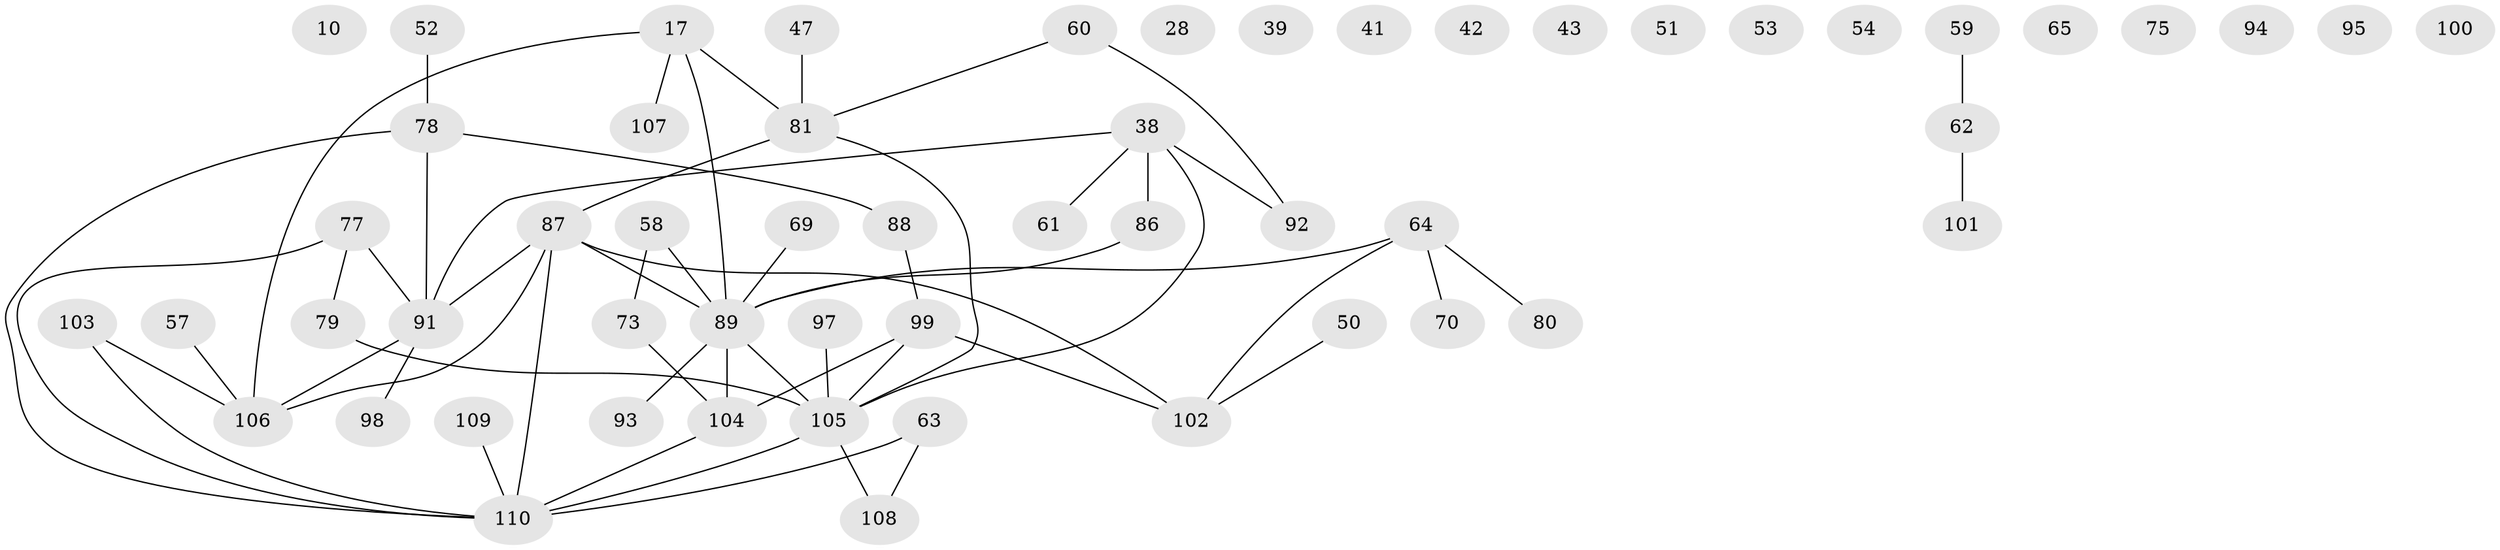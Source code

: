 // original degree distribution, {4: 0.17272727272727273, 2: 0.2545454545454545, 1: 0.20909090909090908, 3: 0.19090909090909092, 0: 0.11818181818181818, 6: 0.01818181818181818, 5: 0.03636363636363636}
// Generated by graph-tools (version 1.1) at 2025/40/03/09/25 04:40:42]
// undirected, 55 vertices, 58 edges
graph export_dot {
graph [start="1"]
  node [color=gray90,style=filled];
  10;
  17;
  28;
  38 [super="+11"];
  39;
  41 [super="+3"];
  42;
  43;
  47;
  50;
  51;
  52;
  53;
  54;
  57;
  58;
  59;
  60;
  61;
  62;
  63;
  64;
  65;
  69;
  70;
  73;
  75;
  77;
  78 [super="+2+71+34"];
  79;
  80;
  81 [super="+12+4+15"];
  86 [super="+29"];
  87 [super="+1+72"];
  88;
  89 [super="+21+83+66"];
  91 [super="+40"];
  92;
  93;
  94;
  95;
  97;
  98;
  99;
  100;
  101;
  102 [super="+68+14"];
  103;
  104 [super="+46+67"];
  105 [super="+76+96+74+84"];
  106 [super="+18+85"];
  107;
  108;
  109 [super="+32"];
  110 [super="+82+90+8"];
  17 -- 89 [weight=2];
  17 -- 106 [weight=2];
  17 -- 107;
  17 -- 81;
  38 -- 61;
  38 -- 92;
  38 -- 86 [weight=2];
  38 -- 91;
  38 -- 105 [weight=2];
  47 -- 81;
  50 -- 102;
  52 -- 78;
  57 -- 106;
  58 -- 73;
  58 -- 89;
  59 -- 62;
  60 -- 92;
  60 -- 81;
  62 -- 101;
  63 -- 108;
  63 -- 110;
  64 -- 70;
  64 -- 80;
  64 -- 89;
  64 -- 102;
  69 -- 89;
  73 -- 104;
  77 -- 79;
  77 -- 91 [weight=2];
  77 -- 110;
  78 -- 88;
  78 -- 91;
  78 -- 110;
  79 -- 105;
  81 -- 105;
  81 -- 87 [weight=2];
  86 -- 89 [weight=2];
  87 -- 89 [weight=2];
  87 -- 106;
  87 -- 91;
  87 -- 110;
  87 -- 102;
  88 -- 99;
  89 -- 104;
  89 -- 105 [weight=4];
  89 -- 93;
  91 -- 98;
  91 -- 106 [weight=2];
  97 -- 105;
  99 -- 102;
  99 -- 104;
  99 -- 105;
  103 -- 106;
  103 -- 110;
  104 -- 110;
  105 -- 108;
  105 -- 110;
  109 -- 110;
}

